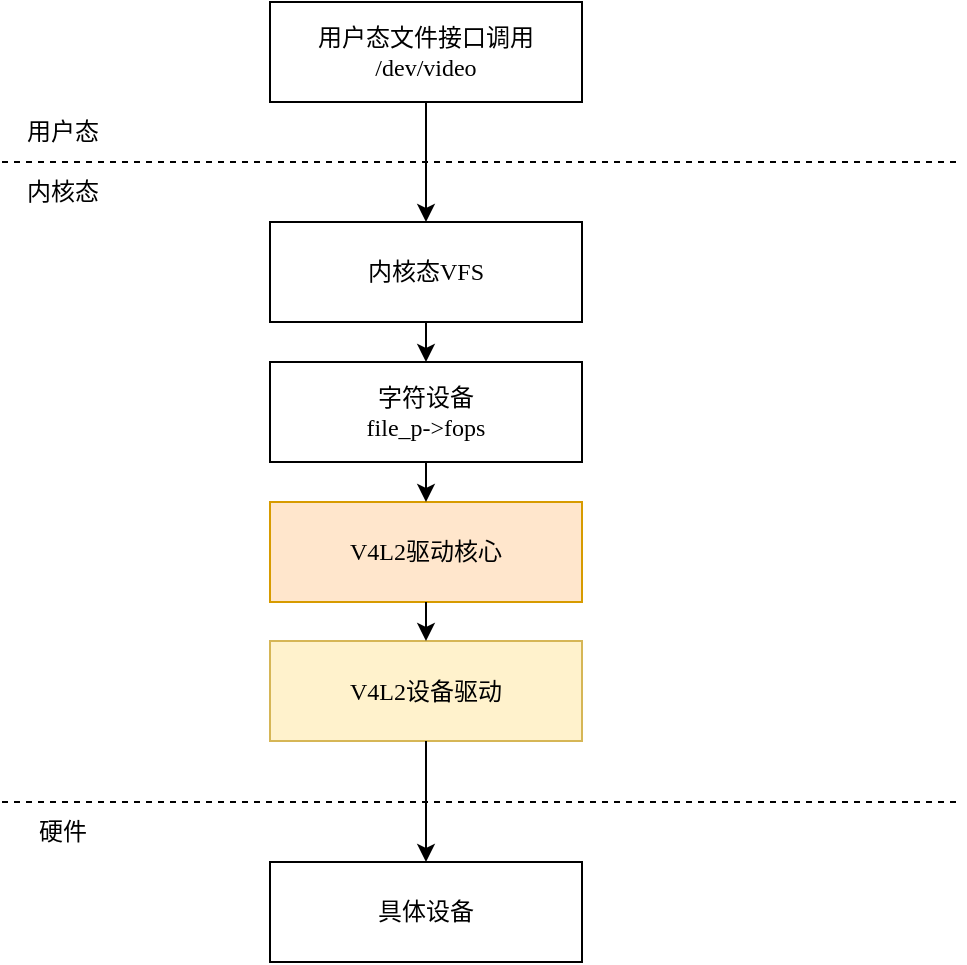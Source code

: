 <mxfile version="26.1.1">
  <diagram name="第 1 页" id="dryR6jASDxFw8srREsTb">
    <mxGraphModel dx="757" dy="571" grid="1" gridSize="10" guides="1" tooltips="1" connect="1" arrows="1" fold="1" page="1" pageScale="1" pageWidth="827" pageHeight="1169" math="0" shadow="0">
      <root>
        <mxCell id="0" />
        <mxCell id="1" parent="0" />
        <mxCell id="M4FneJYz3o-pYFiyCCyT-1" value="" style="endArrow=none;dashed=1;html=1;rounded=0;" edge="1" parent="1">
          <mxGeometry width="50" height="50" relative="1" as="geometry">
            <mxPoint x="160" y="320" as="sourcePoint" />
            <mxPoint x="640" y="320" as="targetPoint" />
          </mxGeometry>
        </mxCell>
        <mxCell id="M4FneJYz3o-pYFiyCCyT-2" value="用户态文件接口调用&lt;div&gt;/dev/video&lt;/div&gt;" style="rounded=0;whiteSpace=wrap;html=1;fontFamily=思源等宽;" vertex="1" parent="1">
          <mxGeometry x="294" y="240" width="156" height="50" as="geometry" />
        </mxCell>
        <mxCell id="M4FneJYz3o-pYFiyCCyT-3" value="" style="endArrow=classic;html=1;rounded=0;exitX=0.5;exitY=1;exitDx=0;exitDy=0;fontFamily=思源等宽;" edge="1" parent="1" source="M4FneJYz3o-pYFiyCCyT-2">
          <mxGeometry width="50" height="50" relative="1" as="geometry">
            <mxPoint x="400" y="390" as="sourcePoint" />
            <mxPoint x="372" y="350" as="targetPoint" />
          </mxGeometry>
        </mxCell>
        <mxCell id="M4FneJYz3o-pYFiyCCyT-4" value="内核态VFS" style="rounded=0;whiteSpace=wrap;html=1;fontFamily=思源等宽;" vertex="1" parent="1">
          <mxGeometry x="294" y="350" width="156" height="50" as="geometry" />
        </mxCell>
        <mxCell id="M4FneJYz3o-pYFiyCCyT-5" value="&lt;font&gt;字符设备&lt;/font&gt;&lt;div&gt;&lt;font&gt;file_p-&amp;gt;fops&lt;/font&gt;&lt;/div&gt;" style="rounded=0;whiteSpace=wrap;html=1;fontFamily=思源等宽;" vertex="1" parent="1">
          <mxGeometry x="294" y="420" width="156" height="50" as="geometry" />
        </mxCell>
        <mxCell id="M4FneJYz3o-pYFiyCCyT-6" value="&lt;span&gt;V4L2驱动核心&lt;/span&gt;" style="rounded=0;whiteSpace=wrap;html=1;fillColor=#ffe6cc;strokeColor=#d79b00;fontFamily=思源等宽;" vertex="1" parent="1">
          <mxGeometry x="294" y="490" width="156" height="50" as="geometry" />
        </mxCell>
        <mxCell id="M4FneJYz3o-pYFiyCCyT-7" value="V4L2设备驱动" style="rounded=0;whiteSpace=wrap;html=1;fillColor=#fff2cc;strokeColor=#d6b656;fontFamily=思源等宽;" vertex="1" parent="1">
          <mxGeometry x="294" y="559.5" width="156" height="50" as="geometry" />
        </mxCell>
        <mxCell id="M4FneJYz3o-pYFiyCCyT-8" value="具体设备" style="rounded=0;whiteSpace=wrap;html=1;fontFamily=思源等宽;" vertex="1" parent="1">
          <mxGeometry x="294" y="670" width="156" height="50" as="geometry" />
        </mxCell>
        <mxCell id="M4FneJYz3o-pYFiyCCyT-9" value="" style="endArrow=classic;html=1;rounded=0;exitX=0.5;exitY=1;exitDx=0;exitDy=0;entryX=0.5;entryY=0;entryDx=0;entryDy=0;fontFamily=思源等宽;" edge="1" parent="1" source="M4FneJYz3o-pYFiyCCyT-4" target="M4FneJYz3o-pYFiyCCyT-5">
          <mxGeometry width="50" height="50" relative="1" as="geometry">
            <mxPoint x="400" y="540" as="sourcePoint" />
            <mxPoint x="450" y="490" as="targetPoint" />
          </mxGeometry>
        </mxCell>
        <mxCell id="M4FneJYz3o-pYFiyCCyT-10" value="" style="endArrow=classic;html=1;rounded=0;exitX=0.5;exitY=1;exitDx=0;exitDy=0;entryX=0.5;entryY=0;entryDx=0;entryDy=0;fontFamily=思源等宽;" edge="1" parent="1" source="M4FneJYz3o-pYFiyCCyT-5" target="M4FneJYz3o-pYFiyCCyT-6">
          <mxGeometry width="50" height="50" relative="1" as="geometry">
            <mxPoint x="382" y="410" as="sourcePoint" />
            <mxPoint x="382" y="430" as="targetPoint" />
          </mxGeometry>
        </mxCell>
        <mxCell id="M4FneJYz3o-pYFiyCCyT-11" value="" style="endArrow=classic;html=1;rounded=0;exitX=0.5;exitY=1;exitDx=0;exitDy=0;entryX=0.5;entryY=0;entryDx=0;entryDy=0;fontFamily=思源等宽;" edge="1" parent="1" source="M4FneJYz3o-pYFiyCCyT-6" target="M4FneJYz3o-pYFiyCCyT-7">
          <mxGeometry width="50" height="50" relative="1" as="geometry">
            <mxPoint x="392" y="420" as="sourcePoint" />
            <mxPoint x="392" y="440" as="targetPoint" />
          </mxGeometry>
        </mxCell>
        <mxCell id="M4FneJYz3o-pYFiyCCyT-12" value="" style="endArrow=classic;html=1;rounded=0;exitX=0.5;exitY=1;exitDx=0;exitDy=0;entryX=0.5;entryY=0;entryDx=0;entryDy=0;fontFamily=思源等宽;" edge="1" parent="1" source="M4FneJYz3o-pYFiyCCyT-7" target="M4FneJYz3o-pYFiyCCyT-8">
          <mxGeometry width="50" height="50" relative="1" as="geometry">
            <mxPoint x="402" y="430" as="sourcePoint" />
            <mxPoint x="402" y="450" as="targetPoint" />
          </mxGeometry>
        </mxCell>
        <mxCell id="M4FneJYz3o-pYFiyCCyT-13" value="" style="endArrow=none;dashed=1;html=1;rounded=0;" edge="1" parent="1">
          <mxGeometry width="50" height="50" relative="1" as="geometry">
            <mxPoint x="160" y="640" as="sourcePoint" />
            <mxPoint x="640" y="640" as="targetPoint" />
          </mxGeometry>
        </mxCell>
        <mxCell id="M4FneJYz3o-pYFiyCCyT-14" value="内核态" style="text;html=1;align=center;verticalAlign=middle;resizable=0;points=[];autosize=1;strokeColor=none;fillColor=none;" vertex="1" parent="1">
          <mxGeometry x="160" y="320" width="60" height="30" as="geometry" />
        </mxCell>
        <mxCell id="M4FneJYz3o-pYFiyCCyT-15" value="硬件" style="text;html=1;align=center;verticalAlign=middle;resizable=0;points=[];autosize=1;strokeColor=none;fillColor=none;" vertex="1" parent="1">
          <mxGeometry x="165" y="640" width="50" height="30" as="geometry" />
        </mxCell>
        <mxCell id="M4FneJYz3o-pYFiyCCyT-16" value="用户态" style="text;html=1;align=center;verticalAlign=middle;resizable=0;points=[];autosize=1;strokeColor=none;fillColor=none;" vertex="1" parent="1">
          <mxGeometry x="160" y="290" width="60" height="30" as="geometry" />
        </mxCell>
      </root>
    </mxGraphModel>
  </diagram>
</mxfile>
